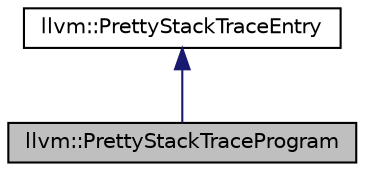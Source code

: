 digraph "llvm::PrettyStackTraceProgram"
{
 // LATEX_PDF_SIZE
  bgcolor="transparent";
  edge [fontname="Helvetica",fontsize="10",labelfontname="Helvetica",labelfontsize="10"];
  node [fontname="Helvetica",fontsize="10",shape="box"];
  Node1 [label="llvm::PrettyStackTraceProgram",height=0.2,width=0.4,color="black", fillcolor="grey75", style="filled", fontcolor="black",tooltip="PrettyStackTraceProgram - This object prints a specified program arguments to the stream as the stack..."];
  Node2 -> Node1 [dir="back",color="midnightblue",fontsize="10",style="solid",fontname="Helvetica"];
  Node2 [label="llvm::PrettyStackTraceEntry",height=0.2,width=0.4,color="black",URL="$classllvm_1_1PrettyStackTraceEntry.html",tooltip="PrettyStackTraceEntry - This class is used to represent a frame of the \"pretty\" stack trace that is d..."];
}
